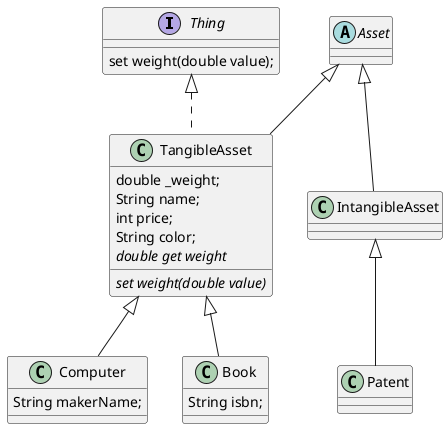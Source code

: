@startuml

interface Thing {
    set weight(double value);
}

abstract class Asset {}

class TangibleAsset extends Asset implements Thing {
    double _weight;
    String name;
    int price;
    String color;
    {abstract}double get weight
    {abstract}set weight(double value)
}

class IntangibleAsset extends Asset {

}

class Computer extends TangibleAsset {
    String makerName;
}

class Book extends TangibleAsset {
    String isbn;
}

class Patent extends IntangibleAsset {}


@enduml